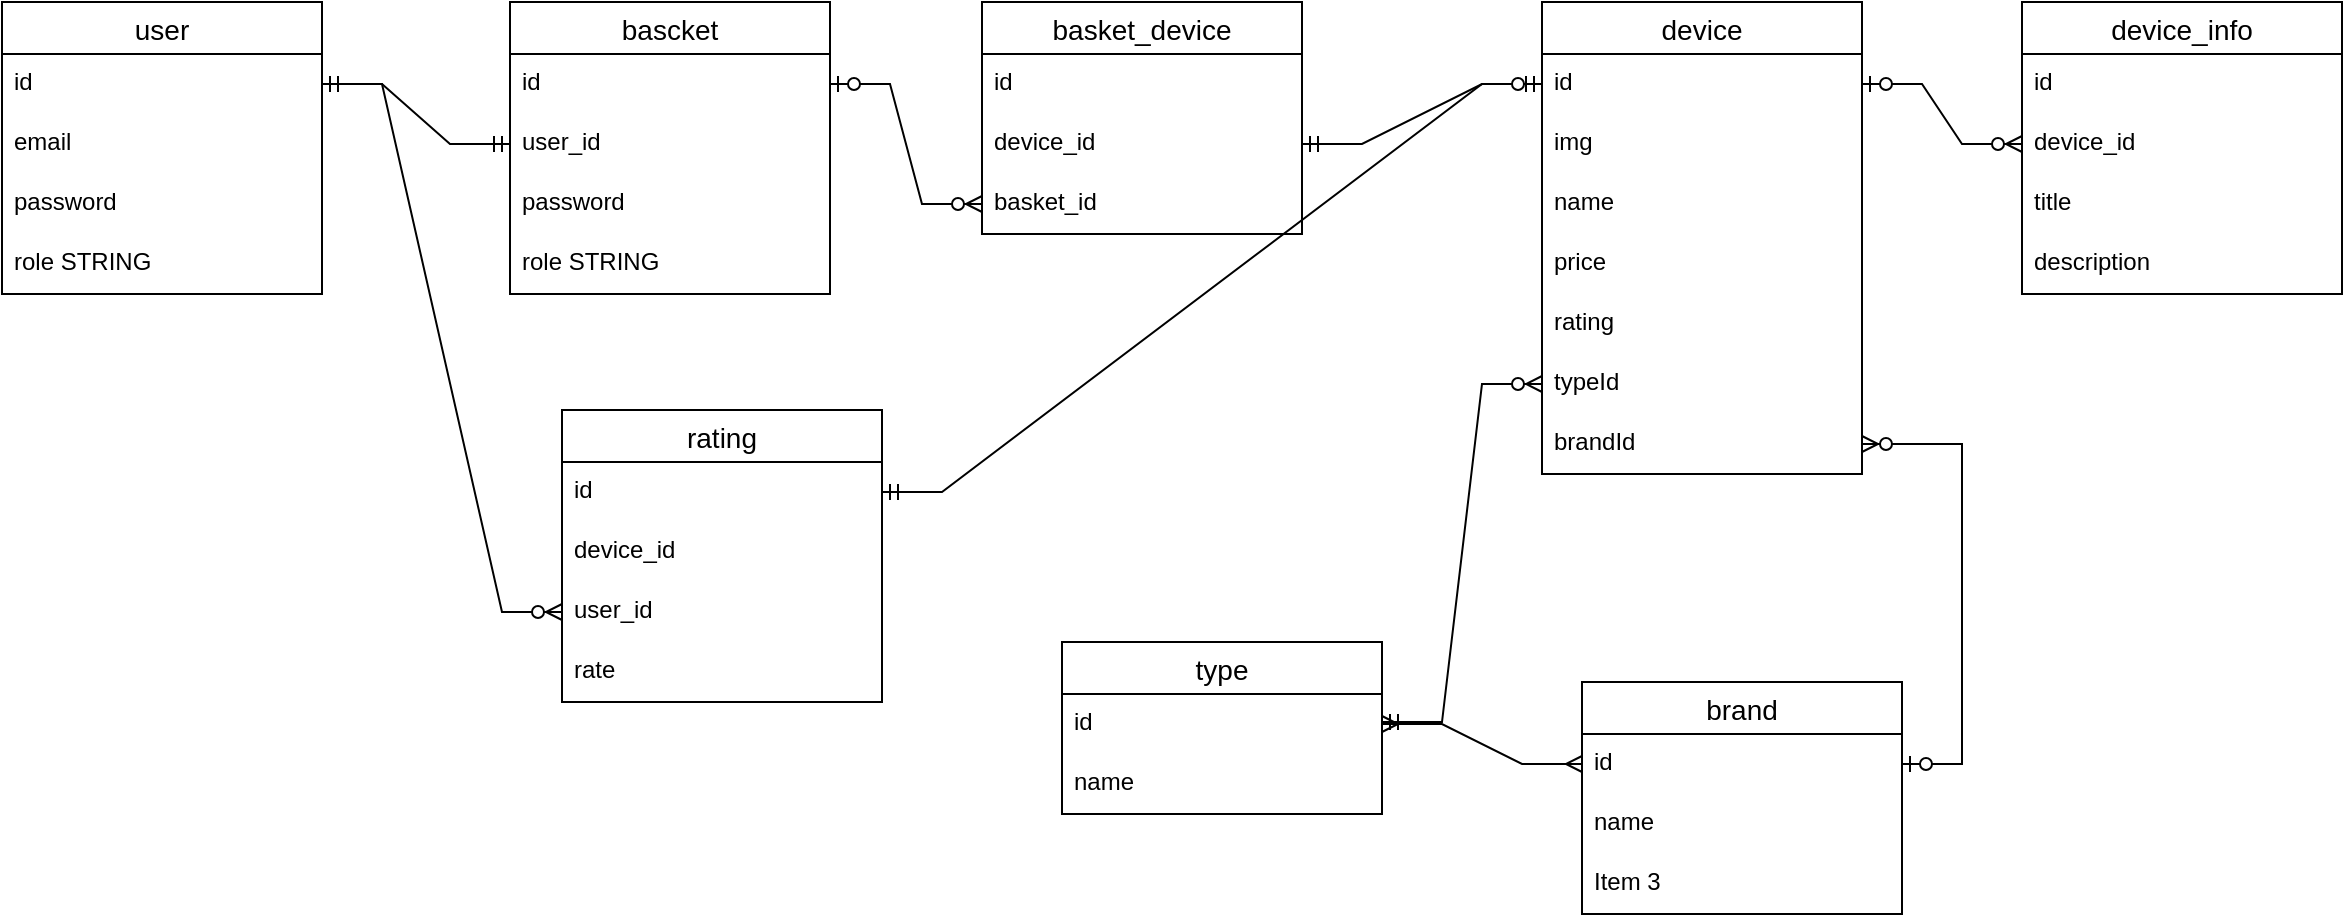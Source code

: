 <mxfile version="20.8.16" type="github">
  <diagram name="Страница 1" id="ufdrLdYxCu19d8jO2GEQ">
    <mxGraphModel dx="1670" dy="948" grid="1" gridSize="10" guides="1" tooltips="1" connect="1" arrows="1" fold="1" page="1" pageScale="1" pageWidth="827" pageHeight="1169" math="0" shadow="0">
      <root>
        <mxCell id="0" />
        <mxCell id="1" parent="0" />
        <mxCell id="12W5obXiNxMohMpPzQbg-1" value="user" style="swimlane;fontStyle=0;childLayout=stackLayout;horizontal=1;startSize=26;horizontalStack=0;resizeParent=1;resizeParentMax=0;resizeLast=0;collapsible=1;marginBottom=0;align=center;fontSize=14;" vertex="1" parent="1">
          <mxGeometry y="110" width="160" height="146" as="geometry" />
        </mxCell>
        <mxCell id="12W5obXiNxMohMpPzQbg-2" value="id" style="text;strokeColor=none;fillColor=none;spacingLeft=4;spacingRight=4;overflow=hidden;rotatable=0;points=[[0,0.5],[1,0.5]];portConstraint=eastwest;fontSize=12;" vertex="1" parent="12W5obXiNxMohMpPzQbg-1">
          <mxGeometry y="26" width="160" height="30" as="geometry" />
        </mxCell>
        <mxCell id="12W5obXiNxMohMpPzQbg-3" value="email" style="text;strokeColor=none;fillColor=none;spacingLeft=4;spacingRight=4;overflow=hidden;rotatable=0;points=[[0,0.5],[1,0.5]];portConstraint=eastwest;fontSize=12;" vertex="1" parent="12W5obXiNxMohMpPzQbg-1">
          <mxGeometry y="56" width="160" height="30" as="geometry" />
        </mxCell>
        <mxCell id="12W5obXiNxMohMpPzQbg-4" value="password" style="text;strokeColor=none;fillColor=none;spacingLeft=4;spacingRight=4;overflow=hidden;rotatable=0;points=[[0,0.5],[1,0.5]];portConstraint=eastwest;fontSize=12;" vertex="1" parent="12W5obXiNxMohMpPzQbg-1">
          <mxGeometry y="86" width="160" height="30" as="geometry" />
        </mxCell>
        <mxCell id="12W5obXiNxMohMpPzQbg-5" value="role STRING" style="text;strokeColor=none;fillColor=none;spacingLeft=4;spacingRight=4;overflow=hidden;rotatable=0;points=[[0,0.5],[1,0.5]];portConstraint=eastwest;fontSize=12;" vertex="1" parent="12W5obXiNxMohMpPzQbg-1">
          <mxGeometry y="116" width="160" height="30" as="geometry" />
        </mxCell>
        <mxCell id="12W5obXiNxMohMpPzQbg-6" value="bascket" style="swimlane;fontStyle=0;childLayout=stackLayout;horizontal=1;startSize=26;horizontalStack=0;resizeParent=1;resizeParentMax=0;resizeLast=0;collapsible=1;marginBottom=0;align=center;fontSize=14;" vertex="1" parent="1">
          <mxGeometry x="254" y="110" width="160" height="146" as="geometry" />
        </mxCell>
        <mxCell id="12W5obXiNxMohMpPzQbg-7" value="id" style="text;strokeColor=none;fillColor=none;spacingLeft=4;spacingRight=4;overflow=hidden;rotatable=0;points=[[0,0.5],[1,0.5]];portConstraint=eastwest;fontSize=12;" vertex="1" parent="12W5obXiNxMohMpPzQbg-6">
          <mxGeometry y="26" width="160" height="30" as="geometry" />
        </mxCell>
        <mxCell id="12W5obXiNxMohMpPzQbg-8" value="user_id" style="text;strokeColor=none;fillColor=none;spacingLeft=4;spacingRight=4;overflow=hidden;rotatable=0;points=[[0,0.5],[1,0.5]];portConstraint=eastwest;fontSize=12;" vertex="1" parent="12W5obXiNxMohMpPzQbg-6">
          <mxGeometry y="56" width="160" height="30" as="geometry" />
        </mxCell>
        <mxCell id="12W5obXiNxMohMpPzQbg-9" value="password" style="text;strokeColor=none;fillColor=none;spacingLeft=4;spacingRight=4;overflow=hidden;rotatable=0;points=[[0,0.5],[1,0.5]];portConstraint=eastwest;fontSize=12;" vertex="1" parent="12W5obXiNxMohMpPzQbg-6">
          <mxGeometry y="86" width="160" height="30" as="geometry" />
        </mxCell>
        <mxCell id="12W5obXiNxMohMpPzQbg-10" value="role STRING" style="text;strokeColor=none;fillColor=none;spacingLeft=4;spacingRight=4;overflow=hidden;rotatable=0;points=[[0,0.5],[1,0.5]];portConstraint=eastwest;fontSize=12;" vertex="1" parent="12W5obXiNxMohMpPzQbg-6">
          <mxGeometry y="116" width="160" height="30" as="geometry" />
        </mxCell>
        <mxCell id="12W5obXiNxMohMpPzQbg-11" value="" style="edgeStyle=entityRelationEdgeStyle;fontSize=12;html=1;endArrow=ERmandOne;startArrow=ERmandOne;rounded=0;" edge="1" parent="1" source="12W5obXiNxMohMpPzQbg-2" target="12W5obXiNxMohMpPzQbg-8">
          <mxGeometry width="100" height="100" relative="1" as="geometry">
            <mxPoint x="190" y="400" as="sourcePoint" />
            <mxPoint x="290" y="300" as="targetPoint" />
          </mxGeometry>
        </mxCell>
        <mxCell id="12W5obXiNxMohMpPzQbg-12" value="device" style="swimlane;fontStyle=0;childLayout=stackLayout;horizontal=1;startSize=26;horizontalStack=0;resizeParent=1;resizeParentMax=0;resizeLast=0;collapsible=1;marginBottom=0;align=center;fontSize=14;" vertex="1" parent="1">
          <mxGeometry x="770" y="110" width="160" height="236" as="geometry" />
        </mxCell>
        <mxCell id="12W5obXiNxMohMpPzQbg-13" value="id" style="text;strokeColor=none;fillColor=none;spacingLeft=4;spacingRight=4;overflow=hidden;rotatable=0;points=[[0,0.5],[1,0.5]];portConstraint=eastwest;fontSize=12;" vertex="1" parent="12W5obXiNxMohMpPzQbg-12">
          <mxGeometry y="26" width="160" height="30" as="geometry" />
        </mxCell>
        <mxCell id="12W5obXiNxMohMpPzQbg-19" value="img" style="text;strokeColor=none;fillColor=none;spacingLeft=4;spacingRight=4;overflow=hidden;rotatable=0;points=[[0,0.5],[1,0.5]];portConstraint=eastwest;fontSize=12;" vertex="1" parent="12W5obXiNxMohMpPzQbg-12">
          <mxGeometry y="56" width="160" height="30" as="geometry" />
        </mxCell>
        <mxCell id="12W5obXiNxMohMpPzQbg-14" value="name" style="text;strokeColor=none;fillColor=none;spacingLeft=4;spacingRight=4;overflow=hidden;rotatable=0;points=[[0,0.5],[1,0.5]];portConstraint=eastwest;fontSize=12;" vertex="1" parent="12W5obXiNxMohMpPzQbg-12">
          <mxGeometry y="86" width="160" height="30" as="geometry" />
        </mxCell>
        <mxCell id="12W5obXiNxMohMpPzQbg-17" value="price" style="text;strokeColor=none;fillColor=none;spacingLeft=4;spacingRight=4;overflow=hidden;rotatable=0;points=[[0,0.5],[1,0.5]];portConstraint=eastwest;fontSize=12;" vertex="1" parent="12W5obXiNxMohMpPzQbg-12">
          <mxGeometry y="116" width="160" height="30" as="geometry" />
        </mxCell>
        <mxCell id="12W5obXiNxMohMpPzQbg-16" value="rating" style="text;strokeColor=none;fillColor=none;spacingLeft=4;spacingRight=4;overflow=hidden;rotatable=0;points=[[0,0.5],[1,0.5]];portConstraint=eastwest;fontSize=12;" vertex="1" parent="12W5obXiNxMohMpPzQbg-12">
          <mxGeometry y="146" width="160" height="30" as="geometry" />
        </mxCell>
        <mxCell id="12W5obXiNxMohMpPzQbg-15" value="typeId" style="text;strokeColor=none;fillColor=none;spacingLeft=4;spacingRight=4;overflow=hidden;rotatable=0;points=[[0,0.5],[1,0.5]];portConstraint=eastwest;fontSize=12;" vertex="1" parent="12W5obXiNxMohMpPzQbg-12">
          <mxGeometry y="176" width="160" height="30" as="geometry" />
        </mxCell>
        <mxCell id="12W5obXiNxMohMpPzQbg-18" value="brandId" style="text;strokeColor=none;fillColor=none;spacingLeft=4;spacingRight=4;overflow=hidden;rotatable=0;points=[[0,0.5],[1,0.5]];portConstraint=eastwest;fontSize=12;" vertex="1" parent="12W5obXiNxMohMpPzQbg-12">
          <mxGeometry y="206" width="160" height="30" as="geometry" />
        </mxCell>
        <mxCell id="12W5obXiNxMohMpPzQbg-20" value="type" style="swimlane;fontStyle=0;childLayout=stackLayout;horizontal=1;startSize=26;horizontalStack=0;resizeParent=1;resizeParentMax=0;resizeLast=0;collapsible=1;marginBottom=0;align=center;fontSize=14;" vertex="1" parent="1">
          <mxGeometry x="530" y="430" width="160" height="86" as="geometry" />
        </mxCell>
        <mxCell id="12W5obXiNxMohMpPzQbg-21" value="id" style="text;strokeColor=none;fillColor=none;spacingLeft=4;spacingRight=4;overflow=hidden;rotatable=0;points=[[0,0.5],[1,0.5]];portConstraint=eastwest;fontSize=12;" vertex="1" parent="12W5obXiNxMohMpPzQbg-20">
          <mxGeometry y="26" width="160" height="30" as="geometry" />
        </mxCell>
        <mxCell id="12W5obXiNxMohMpPzQbg-22" value="name" style="text;strokeColor=none;fillColor=none;spacingLeft=4;spacingRight=4;overflow=hidden;rotatable=0;points=[[0,0.5],[1,0.5]];portConstraint=eastwest;fontSize=12;" vertex="1" parent="12W5obXiNxMohMpPzQbg-20">
          <mxGeometry y="56" width="160" height="30" as="geometry" />
        </mxCell>
        <mxCell id="12W5obXiNxMohMpPzQbg-24" value="device_info" style="swimlane;fontStyle=0;childLayout=stackLayout;horizontal=1;startSize=26;horizontalStack=0;resizeParent=1;resizeParentMax=0;resizeLast=0;collapsible=1;marginBottom=0;align=center;fontSize=14;" vertex="1" parent="1">
          <mxGeometry x="1010" y="110" width="160" height="146" as="geometry" />
        </mxCell>
        <mxCell id="12W5obXiNxMohMpPzQbg-25" value="id" style="text;strokeColor=none;fillColor=none;spacingLeft=4;spacingRight=4;overflow=hidden;rotatable=0;points=[[0,0.5],[1,0.5]];portConstraint=eastwest;fontSize=12;" vertex="1" parent="12W5obXiNxMohMpPzQbg-24">
          <mxGeometry y="26" width="160" height="30" as="geometry" />
        </mxCell>
        <mxCell id="12W5obXiNxMohMpPzQbg-26" value="device_id" style="text;strokeColor=none;fillColor=none;spacingLeft=4;spacingRight=4;overflow=hidden;rotatable=0;points=[[0,0.5],[1,0.5]];portConstraint=eastwest;fontSize=12;" vertex="1" parent="12W5obXiNxMohMpPzQbg-24">
          <mxGeometry y="56" width="160" height="30" as="geometry" />
        </mxCell>
        <mxCell id="12W5obXiNxMohMpPzQbg-27" value="title" style="text;strokeColor=none;fillColor=none;spacingLeft=4;spacingRight=4;overflow=hidden;rotatable=0;points=[[0,0.5],[1,0.5]];portConstraint=eastwest;fontSize=12;" vertex="1" parent="12W5obXiNxMohMpPzQbg-24">
          <mxGeometry y="86" width="160" height="30" as="geometry" />
        </mxCell>
        <mxCell id="12W5obXiNxMohMpPzQbg-36" value="description" style="text;strokeColor=none;fillColor=none;spacingLeft=4;spacingRight=4;overflow=hidden;rotatable=0;points=[[0,0.5],[1,0.5]];portConstraint=eastwest;fontSize=12;" vertex="1" parent="12W5obXiNxMohMpPzQbg-24">
          <mxGeometry y="116" width="160" height="30" as="geometry" />
        </mxCell>
        <mxCell id="12W5obXiNxMohMpPzQbg-28" value="brand" style="swimlane;fontStyle=0;childLayout=stackLayout;horizontal=1;startSize=26;horizontalStack=0;resizeParent=1;resizeParentMax=0;resizeLast=0;collapsible=1;marginBottom=0;align=center;fontSize=14;" vertex="1" parent="1">
          <mxGeometry x="790" y="450" width="160" height="116" as="geometry" />
        </mxCell>
        <mxCell id="12W5obXiNxMohMpPzQbg-29" value="id" style="text;strokeColor=none;fillColor=none;spacingLeft=4;spacingRight=4;overflow=hidden;rotatable=0;points=[[0,0.5],[1,0.5]];portConstraint=eastwest;fontSize=12;" vertex="1" parent="12W5obXiNxMohMpPzQbg-28">
          <mxGeometry y="26" width="160" height="30" as="geometry" />
        </mxCell>
        <mxCell id="12W5obXiNxMohMpPzQbg-30" value="name" style="text;strokeColor=none;fillColor=none;spacingLeft=4;spacingRight=4;overflow=hidden;rotatable=0;points=[[0,0.5],[1,0.5]];portConstraint=eastwest;fontSize=12;" vertex="1" parent="12W5obXiNxMohMpPzQbg-28">
          <mxGeometry y="56" width="160" height="30" as="geometry" />
        </mxCell>
        <mxCell id="12W5obXiNxMohMpPzQbg-31" value="Item 3" style="text;strokeColor=none;fillColor=none;spacingLeft=4;spacingRight=4;overflow=hidden;rotatable=0;points=[[0,0.5],[1,0.5]];portConstraint=eastwest;fontSize=12;" vertex="1" parent="12W5obXiNxMohMpPzQbg-28">
          <mxGeometry y="86" width="160" height="30" as="geometry" />
        </mxCell>
        <mxCell id="12W5obXiNxMohMpPzQbg-32" value="" style="edgeStyle=entityRelationEdgeStyle;fontSize=12;html=1;endArrow=ERzeroToMany;startArrow=ERmandOne;rounded=0;entryX=0;entryY=0.5;entryDx=0;entryDy=0;" edge="1" parent="1" target="12W5obXiNxMohMpPzQbg-15">
          <mxGeometry width="100" height="100" relative="1" as="geometry">
            <mxPoint x="690" y="470" as="sourcePoint" />
            <mxPoint x="680" y="390" as="targetPoint" />
          </mxGeometry>
        </mxCell>
        <mxCell id="12W5obXiNxMohMpPzQbg-33" value="" style="edgeStyle=entityRelationEdgeStyle;fontSize=12;html=1;endArrow=ERzeroToMany;startArrow=ERzeroToOne;rounded=0;" edge="1" parent="1" source="12W5obXiNxMohMpPzQbg-29" target="12W5obXiNxMohMpPzQbg-18">
          <mxGeometry width="100" height="100" relative="1" as="geometry">
            <mxPoint x="900" y="490" as="sourcePoint" />
            <mxPoint x="1000" y="390" as="targetPoint" />
          </mxGeometry>
        </mxCell>
        <mxCell id="12W5obXiNxMohMpPzQbg-34" value="" style="edgeStyle=entityRelationEdgeStyle;fontSize=12;html=1;endArrow=ERmany;startArrow=ERmany;rounded=0;exitX=1;exitY=0.5;exitDx=0;exitDy=0;" edge="1" parent="1" source="12W5obXiNxMohMpPzQbg-21" target="12W5obXiNxMohMpPzQbg-29">
          <mxGeometry width="100" height="100" relative="1" as="geometry">
            <mxPoint x="690" y="471" as="sourcePoint" />
            <mxPoint x="1000" y="390" as="targetPoint" />
          </mxGeometry>
        </mxCell>
        <mxCell id="12W5obXiNxMohMpPzQbg-35" value="" style="edgeStyle=entityRelationEdgeStyle;fontSize=12;html=1;endArrow=ERzeroToMany;startArrow=ERzeroToOne;rounded=0;" edge="1" parent="1" source="12W5obXiNxMohMpPzQbg-13" target="12W5obXiNxMohMpPzQbg-26">
          <mxGeometry width="100" height="100" relative="1" as="geometry">
            <mxPoint x="900" y="490" as="sourcePoint" />
            <mxPoint x="1000" y="390" as="targetPoint" />
          </mxGeometry>
        </mxCell>
        <mxCell id="12W5obXiNxMohMpPzQbg-37" value="basket_device" style="swimlane;fontStyle=0;childLayout=stackLayout;horizontal=1;startSize=26;horizontalStack=0;resizeParent=1;resizeParentMax=0;resizeLast=0;collapsible=1;marginBottom=0;align=center;fontSize=14;" vertex="1" parent="1">
          <mxGeometry x="490" y="110" width="160" height="116" as="geometry" />
        </mxCell>
        <mxCell id="12W5obXiNxMohMpPzQbg-38" value="id" style="text;strokeColor=none;fillColor=none;spacingLeft=4;spacingRight=4;overflow=hidden;rotatable=0;points=[[0,0.5],[1,0.5]];portConstraint=eastwest;fontSize=12;" vertex="1" parent="12W5obXiNxMohMpPzQbg-37">
          <mxGeometry y="26" width="160" height="30" as="geometry" />
        </mxCell>
        <mxCell id="12W5obXiNxMohMpPzQbg-39" value="device_id" style="text;strokeColor=none;fillColor=none;spacingLeft=4;spacingRight=4;overflow=hidden;rotatable=0;points=[[0,0.5],[1,0.5]];portConstraint=eastwest;fontSize=12;" vertex="1" parent="12W5obXiNxMohMpPzQbg-37">
          <mxGeometry y="56" width="160" height="30" as="geometry" />
        </mxCell>
        <mxCell id="12W5obXiNxMohMpPzQbg-40" value="basket_id" style="text;strokeColor=none;fillColor=none;spacingLeft=4;spacingRight=4;overflow=hidden;rotatable=0;points=[[0,0.5],[1,0.5]];portConstraint=eastwest;fontSize=12;" vertex="1" parent="12W5obXiNxMohMpPzQbg-37">
          <mxGeometry y="86" width="160" height="30" as="geometry" />
        </mxCell>
        <mxCell id="12W5obXiNxMohMpPzQbg-41" value="" style="edgeStyle=entityRelationEdgeStyle;fontSize=12;html=1;endArrow=ERzeroToMany;startArrow=ERzeroToOne;rounded=0;" edge="1" parent="1" source="12W5obXiNxMohMpPzQbg-7" target="12W5obXiNxMohMpPzQbg-40">
          <mxGeometry width="100" height="100" relative="1" as="geometry">
            <mxPoint x="380" y="640" as="sourcePoint" />
            <mxPoint x="480" y="540" as="targetPoint" />
          </mxGeometry>
        </mxCell>
        <mxCell id="12W5obXiNxMohMpPzQbg-42" value="" style="edgeStyle=entityRelationEdgeStyle;fontSize=12;html=1;endArrow=ERmandOne;startArrow=ERmandOne;rounded=0;entryX=0;entryY=0.5;entryDx=0;entryDy=0;exitX=1;exitY=0.5;exitDx=0;exitDy=0;" edge="1" parent="1" source="12W5obXiNxMohMpPzQbg-39" target="12W5obXiNxMohMpPzQbg-13">
          <mxGeometry width="100" height="100" relative="1" as="geometry">
            <mxPoint x="630" y="290" as="sourcePoint" />
            <mxPoint x="730" y="190" as="targetPoint" />
          </mxGeometry>
        </mxCell>
        <mxCell id="12W5obXiNxMohMpPzQbg-43" value="rating" style="swimlane;fontStyle=0;childLayout=stackLayout;horizontal=1;startSize=26;horizontalStack=0;resizeParent=1;resizeParentMax=0;resizeLast=0;collapsible=1;marginBottom=0;align=center;fontSize=14;" vertex="1" parent="1">
          <mxGeometry x="280" y="314" width="160" height="146" as="geometry" />
        </mxCell>
        <mxCell id="12W5obXiNxMohMpPzQbg-44" value="id" style="text;strokeColor=none;fillColor=none;spacingLeft=4;spacingRight=4;overflow=hidden;rotatable=0;points=[[0,0.5],[1,0.5]];portConstraint=eastwest;fontSize=12;" vertex="1" parent="12W5obXiNxMohMpPzQbg-43">
          <mxGeometry y="26" width="160" height="30" as="geometry" />
        </mxCell>
        <mxCell id="12W5obXiNxMohMpPzQbg-47" value="device_id" style="text;strokeColor=none;fillColor=none;spacingLeft=4;spacingRight=4;overflow=hidden;rotatable=0;points=[[0,0.5],[1,0.5]];portConstraint=eastwest;fontSize=12;" vertex="1" parent="12W5obXiNxMohMpPzQbg-43">
          <mxGeometry y="56" width="160" height="30" as="geometry" />
        </mxCell>
        <mxCell id="12W5obXiNxMohMpPzQbg-45" value="user_id" style="text;strokeColor=none;fillColor=none;spacingLeft=4;spacingRight=4;overflow=hidden;rotatable=0;points=[[0,0.5],[1,0.5]];portConstraint=eastwest;fontSize=12;" vertex="1" parent="12W5obXiNxMohMpPzQbg-43">
          <mxGeometry y="86" width="160" height="30" as="geometry" />
        </mxCell>
        <mxCell id="12W5obXiNxMohMpPzQbg-46" value="rate" style="text;strokeColor=none;fillColor=none;spacingLeft=4;spacingRight=4;overflow=hidden;rotatable=0;points=[[0,0.5],[1,0.5]];portConstraint=eastwest;fontSize=12;" vertex="1" parent="12W5obXiNxMohMpPzQbg-43">
          <mxGeometry y="116" width="160" height="30" as="geometry" />
        </mxCell>
        <mxCell id="12W5obXiNxMohMpPzQbg-48" value="" style="edgeStyle=entityRelationEdgeStyle;fontSize=12;html=1;endArrow=ERzeroToMany;startArrow=ERmandOne;rounded=0;exitX=1;exitY=0.5;exitDx=0;exitDy=0;entryX=0;entryY=0.5;entryDx=0;entryDy=0;" edge="1" parent="1" source="12W5obXiNxMohMpPzQbg-2" target="12W5obXiNxMohMpPzQbg-45">
          <mxGeometry width="100" height="100" relative="1" as="geometry">
            <mxPoint x="680" y="450" as="sourcePoint" />
            <mxPoint x="780" y="350" as="targetPoint" />
          </mxGeometry>
        </mxCell>
        <mxCell id="12W5obXiNxMohMpPzQbg-49" value="" style="edgeStyle=entityRelationEdgeStyle;fontSize=12;html=1;endArrow=ERzeroToOne;startArrow=ERmandOne;rounded=0;entryX=0;entryY=0.5;entryDx=0;entryDy=0;" edge="1" parent="1" source="12W5obXiNxMohMpPzQbg-44" target="12W5obXiNxMohMpPzQbg-13">
          <mxGeometry width="100" height="100" relative="1" as="geometry">
            <mxPoint x="530" y="370" as="sourcePoint" />
            <mxPoint x="630" y="270" as="targetPoint" />
          </mxGeometry>
        </mxCell>
      </root>
    </mxGraphModel>
  </diagram>
</mxfile>
